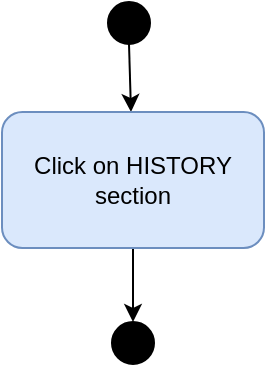 <mxfile version="14.4.8" type="github">
  <diagram id="xpLhZ2DErq_EMQ2AuY-i" name="Page-1">
    <mxGraphModel dx="-454" dy="677" grid="1" gridSize="10" guides="1" tooltips="1" connect="1" arrows="1" fold="1" page="1" pageScale="1" pageWidth="827" pageHeight="1169" math="0" shadow="0">
      <root>
        <mxCell id="0" />
        <mxCell id="1" parent="0" />
        <mxCell id="NvA4ZjrvZAR6JDkiXc4Q-1" value="" style="ellipse;whiteSpace=wrap;html=1;aspect=fixed;fillColor=#000000;" vertex="1" parent="1">
          <mxGeometry x="1356" y="80" width="21" height="21" as="geometry" />
        </mxCell>
        <mxCell id="NvA4ZjrvZAR6JDkiXc4Q-2" value="" style="endArrow=classic;html=1;exitX=0.5;exitY=1;exitDx=0;exitDy=0;" edge="1" parent="1" source="NvA4ZjrvZAR6JDkiXc4Q-1" target="NvA4ZjrvZAR6JDkiXc4Q-4">
          <mxGeometry width="50" height="50" relative="1" as="geometry">
            <mxPoint x="1079" y="286" as="sourcePoint" />
            <mxPoint x="1367" y="187" as="targetPoint" />
          </mxGeometry>
        </mxCell>
        <mxCell id="NvA4ZjrvZAR6JDkiXc4Q-12" style="edgeStyle=orthogonalEdgeStyle;rounded=0;orthogonalLoop=1;jettySize=auto;html=1;entryX=0.5;entryY=0;entryDx=0;entryDy=0;" edge="1" parent="1" source="NvA4ZjrvZAR6JDkiXc4Q-4" target="NvA4ZjrvZAR6JDkiXc4Q-9">
          <mxGeometry relative="1" as="geometry" />
        </mxCell>
        <mxCell id="NvA4ZjrvZAR6JDkiXc4Q-4" value="Click on HISTORY section" style="rounded=1;whiteSpace=wrap;html=1;fillColor=#dae8fc;strokeColor=#6c8ebf;" vertex="1" parent="1">
          <mxGeometry x="1303" y="135" width="131" height="68" as="geometry" />
        </mxCell>
        <mxCell id="NvA4ZjrvZAR6JDkiXc4Q-9" value="" style="ellipse;whiteSpace=wrap;html=1;aspect=fixed;fillColor=#000000;" vertex="1" parent="1">
          <mxGeometry x="1358" y="240" width="21" height="21" as="geometry" />
        </mxCell>
      </root>
    </mxGraphModel>
  </diagram>
</mxfile>
